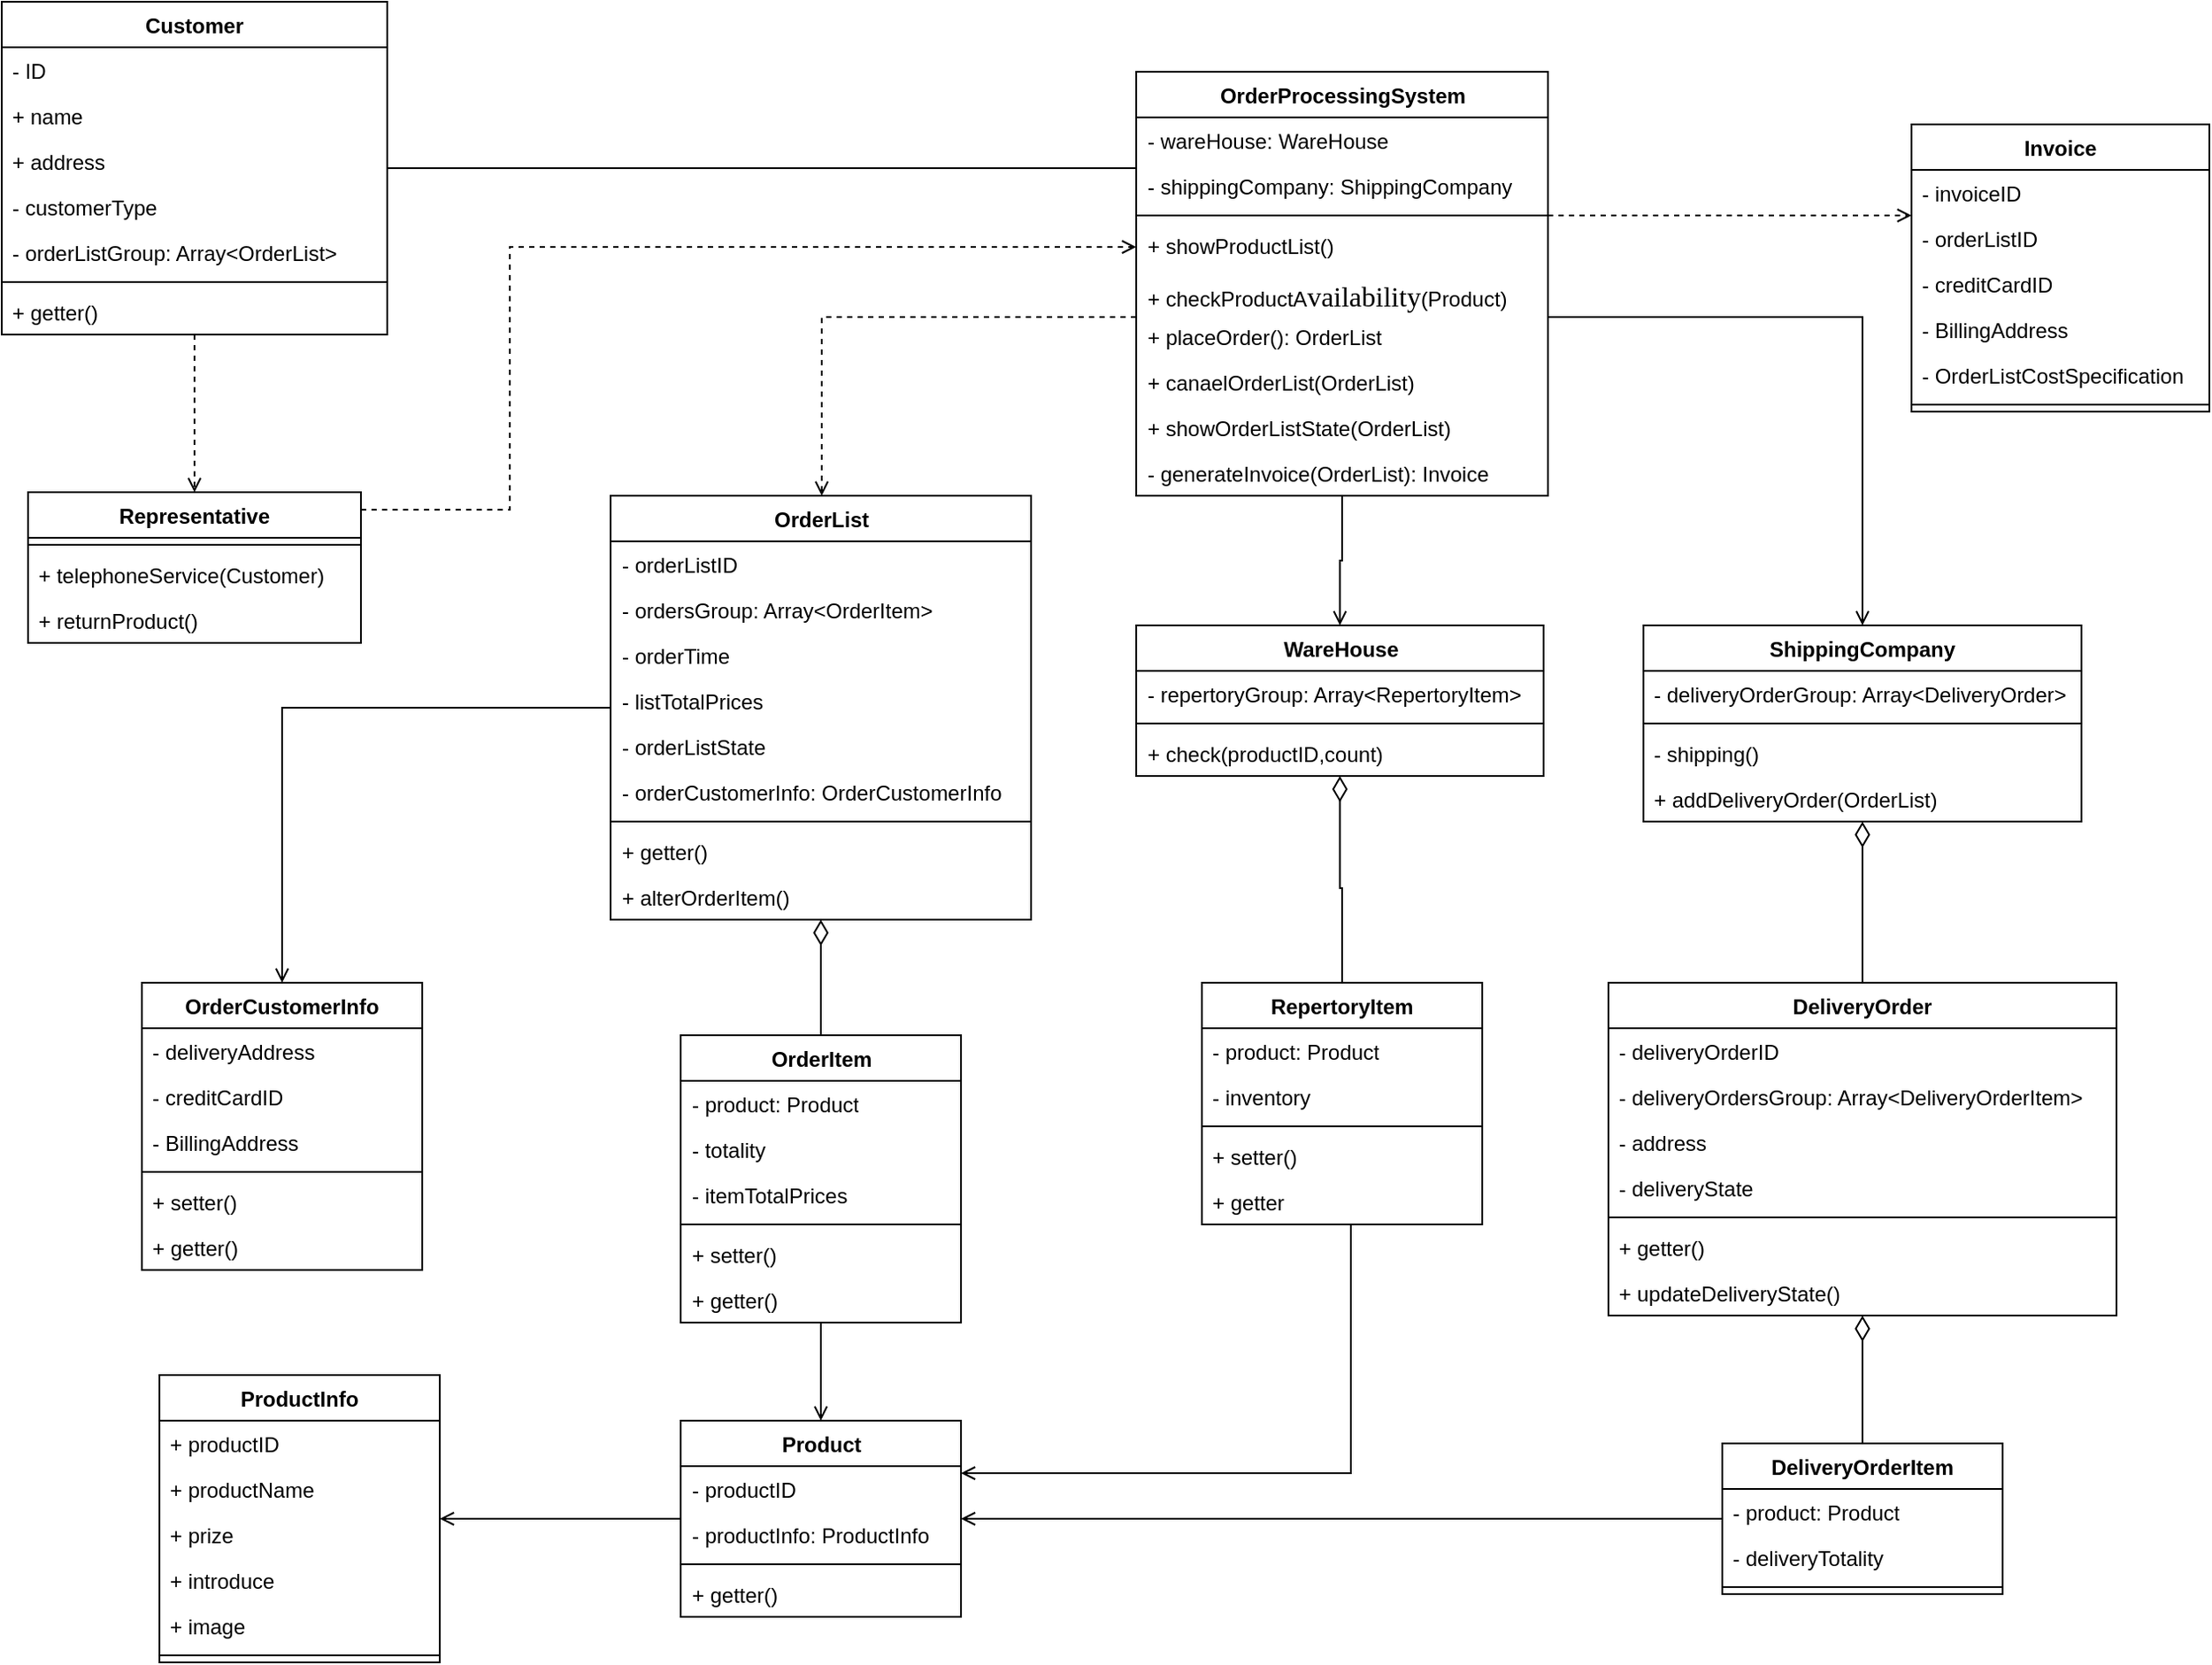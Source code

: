 <mxfile version="24.2.9" type="github">
  <diagram name="第 1 页" id="oKvAhKzEpgCFr4ve2nu9">
    <mxGraphModel dx="2316" dy="813" grid="1" gridSize="10" guides="1" tooltips="1" connect="1" arrows="1" fold="1" page="1" pageScale="1" pageWidth="827" pageHeight="1169" math="0" shadow="0">
      <root>
        <mxCell id="0" />
        <mxCell id="1" parent="0" />
        <mxCell id="QV_SMqiQQDVkxGpMwaXk-117" style="edgeStyle=orthogonalEdgeStyle;rounded=0;orthogonalLoop=1;jettySize=auto;html=1;endArrow=open;endFill=0;dashed=1;" parent="1" source="QV_SMqiQQDVkxGpMwaXk-1" target="QV_SMqiQQDVkxGpMwaXk-11" edge="1">
          <mxGeometry relative="1" as="geometry" />
        </mxCell>
        <mxCell id="QV_SMqiQQDVkxGpMwaXk-128" style="edgeStyle=orthogonalEdgeStyle;rounded=0;orthogonalLoop=1;jettySize=auto;html=1;endArrow=none;endFill=0;" parent="1" source="QV_SMqiQQDVkxGpMwaXk-1" target="QV_SMqiQQDVkxGpMwaXk-118" edge="1">
          <mxGeometry relative="1" as="geometry">
            <Array as="points">
              <mxPoint x="360" y="105" />
              <mxPoint x="360" y="105" />
            </Array>
          </mxGeometry>
        </mxCell>
        <mxCell id="QV_SMqiQQDVkxGpMwaXk-1" value="Customer" style="swimlane;fontStyle=1;align=center;verticalAlign=top;childLayout=stackLayout;horizontal=1;startSize=26;horizontalStack=0;resizeParent=1;resizeParentMax=0;resizeLast=0;collapsible=1;marginBottom=0;whiteSpace=wrap;html=1;" parent="1" vertex="1">
          <mxGeometry x="-90" y="10" width="220" height="190" as="geometry" />
        </mxCell>
        <mxCell id="QV_SMqiQQDVkxGpMwaXk-2" value="- ID" style="text;strokeColor=none;fillColor=none;align=left;verticalAlign=top;spacingLeft=4;spacingRight=4;overflow=hidden;rotatable=0;points=[[0,0.5],[1,0.5]];portConstraint=eastwest;whiteSpace=wrap;html=1;" parent="QV_SMqiQQDVkxGpMwaXk-1" vertex="1">
          <mxGeometry y="26" width="220" height="26" as="geometry" />
        </mxCell>
        <mxCell id="QV_SMqiQQDVkxGpMwaXk-7" value="+ name" style="text;strokeColor=none;fillColor=none;align=left;verticalAlign=top;spacingLeft=4;spacingRight=4;overflow=hidden;rotatable=0;points=[[0,0.5],[1,0.5]];portConstraint=eastwest;whiteSpace=wrap;html=1;" parent="QV_SMqiQQDVkxGpMwaXk-1" vertex="1">
          <mxGeometry y="52" width="220" height="26" as="geometry" />
        </mxCell>
        <mxCell id="QV_SMqiQQDVkxGpMwaXk-5" value="+ address" style="text;strokeColor=none;fillColor=none;align=left;verticalAlign=top;spacingLeft=4;spacingRight=4;overflow=hidden;rotatable=0;points=[[0,0.5],[1,0.5]];portConstraint=eastwest;whiteSpace=wrap;html=1;" parent="QV_SMqiQQDVkxGpMwaXk-1" vertex="1">
          <mxGeometry y="78" width="220" height="26" as="geometry" />
        </mxCell>
        <mxCell id="QV_SMqiQQDVkxGpMwaXk-10" value="- customerType" style="text;strokeColor=none;fillColor=none;align=left;verticalAlign=top;spacingLeft=4;spacingRight=4;overflow=hidden;rotatable=0;points=[[0,0.5],[1,0.5]];portConstraint=eastwest;whiteSpace=wrap;html=1;" parent="QV_SMqiQQDVkxGpMwaXk-1" vertex="1">
          <mxGeometry y="104" width="220" height="26" as="geometry" />
        </mxCell>
        <mxCell id="QV_SMqiQQDVkxGpMwaXk-55" value="- orderListGroup: Array&amp;lt;OrderList&amp;gt;" style="text;strokeColor=none;fillColor=none;align=left;verticalAlign=top;spacingLeft=4;spacingRight=4;overflow=hidden;rotatable=0;points=[[0,0.5],[1,0.5]];portConstraint=eastwest;whiteSpace=wrap;html=1;" parent="QV_SMqiQQDVkxGpMwaXk-1" vertex="1">
          <mxGeometry y="130" width="220" height="26" as="geometry" />
        </mxCell>
        <mxCell id="QV_SMqiQQDVkxGpMwaXk-3" value="" style="line;strokeWidth=1;fillColor=none;align=left;verticalAlign=middle;spacingTop=-1;spacingLeft=3;spacingRight=3;rotatable=0;labelPosition=right;points=[];portConstraint=eastwest;strokeColor=inherit;" parent="QV_SMqiQQDVkxGpMwaXk-1" vertex="1">
          <mxGeometry y="156" width="220" height="8" as="geometry" />
        </mxCell>
        <mxCell id="QV_SMqiQQDVkxGpMwaXk-20" value="+ getter()" style="text;strokeColor=none;fillColor=none;align=left;verticalAlign=top;spacingLeft=4;spacingRight=4;overflow=hidden;rotatable=0;points=[[0,0.5],[1,0.5]];portConstraint=eastwest;whiteSpace=wrap;html=1;" parent="QV_SMqiQQDVkxGpMwaXk-1" vertex="1">
          <mxGeometry y="164" width="220" height="26" as="geometry" />
        </mxCell>
        <mxCell id="QV_SMqiQQDVkxGpMwaXk-127" style="edgeStyle=orthogonalEdgeStyle;rounded=0;orthogonalLoop=1;jettySize=auto;html=1;dashed=1;endArrow=open;endFill=0;" parent="1" source="QV_SMqiQQDVkxGpMwaXk-11" target="QV_SMqiQQDVkxGpMwaXk-118" edge="1">
          <mxGeometry relative="1" as="geometry">
            <Array as="points">
              <mxPoint x="200" y="300" />
              <mxPoint x="200" y="150" />
            </Array>
          </mxGeometry>
        </mxCell>
        <mxCell id="QV_SMqiQQDVkxGpMwaXk-11" value="Representative" style="swimlane;fontStyle=1;align=center;verticalAlign=top;childLayout=stackLayout;horizontal=1;startSize=26;horizontalStack=0;resizeParent=1;resizeParentMax=0;resizeLast=0;collapsible=1;marginBottom=0;whiteSpace=wrap;html=1;" parent="1" vertex="1">
          <mxGeometry x="-75" y="290" width="190" height="86" as="geometry" />
        </mxCell>
        <mxCell id="QV_SMqiQQDVkxGpMwaXk-13" value="" style="line;strokeWidth=1;fillColor=none;align=left;verticalAlign=middle;spacingTop=-1;spacingLeft=3;spacingRight=3;rotatable=0;labelPosition=right;points=[];portConstraint=eastwest;strokeColor=inherit;" parent="QV_SMqiQQDVkxGpMwaXk-11" vertex="1">
          <mxGeometry y="26" width="190" height="8" as="geometry" />
        </mxCell>
        <mxCell id="QV_SMqiQQDVkxGpMwaXk-14" value="+ telephoneService(Customer)" style="text;strokeColor=none;fillColor=none;align=left;verticalAlign=top;spacingLeft=4;spacingRight=4;overflow=hidden;rotatable=0;points=[[0,0.5],[1,0.5]];portConstraint=eastwest;whiteSpace=wrap;html=1;" parent="QV_SMqiQQDVkxGpMwaXk-11" vertex="1">
          <mxGeometry y="34" width="190" height="26" as="geometry" />
        </mxCell>
        <mxCell id="uf2ozdsLVdbvXUs8tTIl-1" value="+ returnProduct()" style="text;strokeColor=none;fillColor=none;align=left;verticalAlign=top;spacingLeft=4;spacingRight=4;overflow=hidden;rotatable=0;points=[[0,0.5],[1,0.5]];portConstraint=eastwest;whiteSpace=wrap;html=1;" vertex="1" parent="QV_SMqiQQDVkxGpMwaXk-11">
          <mxGeometry y="60" width="190" height="26" as="geometry" />
        </mxCell>
        <mxCell id="QV_SMqiQQDVkxGpMwaXk-27" style="edgeStyle=orthogonalEdgeStyle;rounded=0;orthogonalLoop=1;jettySize=auto;html=1;endArrow=open;endFill=0;startSize=6;endSize=6;" parent="1" source="QV_SMqiQQDVkxGpMwaXk-15" target="QV_SMqiQQDVkxGpMwaXk-36" edge="1">
          <mxGeometry relative="1" as="geometry">
            <mxPoint x="610" y="316" as="targetPoint" />
          </mxGeometry>
        </mxCell>
        <mxCell id="QV_SMqiQQDVkxGpMwaXk-15" value="Product" style="swimlane;fontStyle=1;align=center;verticalAlign=top;childLayout=stackLayout;horizontal=1;startSize=26;horizontalStack=0;resizeParent=1;resizeParentMax=0;resizeLast=0;collapsible=1;marginBottom=0;whiteSpace=wrap;html=1;" parent="1" vertex="1">
          <mxGeometry x="297.5" y="820" width="160" height="112" as="geometry" />
        </mxCell>
        <mxCell id="QV_SMqiQQDVkxGpMwaXk-41" value="- productID" style="text;strokeColor=none;fillColor=none;align=left;verticalAlign=top;spacingLeft=4;spacingRight=4;overflow=hidden;rotatable=0;points=[[0,0.5],[1,0.5]];portConstraint=eastwest;whiteSpace=wrap;html=1;" parent="QV_SMqiQQDVkxGpMwaXk-15" vertex="1">
          <mxGeometry y="26" width="160" height="26" as="geometry" />
        </mxCell>
        <mxCell id="QV_SMqiQQDVkxGpMwaXk-16" value="- productInfo: ProductInfo" style="text;strokeColor=none;fillColor=none;align=left;verticalAlign=top;spacingLeft=4;spacingRight=4;overflow=hidden;rotatable=0;points=[[0,0.5],[1,0.5]];portConstraint=eastwest;whiteSpace=wrap;html=1;" parent="QV_SMqiQQDVkxGpMwaXk-15" vertex="1">
          <mxGeometry y="52" width="160" height="26" as="geometry" />
        </mxCell>
        <mxCell id="QV_SMqiQQDVkxGpMwaXk-17" value="" style="line;strokeWidth=1;fillColor=none;align=left;verticalAlign=middle;spacingTop=-1;spacingLeft=3;spacingRight=3;rotatable=0;labelPosition=right;points=[];portConstraint=eastwest;strokeColor=inherit;" parent="QV_SMqiQQDVkxGpMwaXk-15" vertex="1">
          <mxGeometry y="78" width="160" height="8" as="geometry" />
        </mxCell>
        <mxCell id="QV_SMqiQQDVkxGpMwaXk-18" value="+ getter()" style="text;strokeColor=none;fillColor=none;align=left;verticalAlign=top;spacingLeft=4;spacingRight=4;overflow=hidden;rotatable=0;points=[[0,0.5],[1,0.5]];portConstraint=eastwest;whiteSpace=wrap;html=1;" parent="QV_SMqiQQDVkxGpMwaXk-15" vertex="1">
          <mxGeometry y="86" width="160" height="26" as="geometry" />
        </mxCell>
        <mxCell id="QV_SMqiQQDVkxGpMwaXk-36" value="&lt;div style=&quot;text-align: left;&quot;&gt;&lt;span style=&quot;background-color: initial;&quot;&gt;ProductInfo&lt;/span&gt;&lt;/div&gt;" style="swimlane;fontStyle=1;align=center;verticalAlign=top;childLayout=stackLayout;horizontal=1;startSize=26;horizontalStack=0;resizeParent=1;resizeParentMax=0;resizeLast=0;collapsible=1;marginBottom=0;whiteSpace=wrap;html=1;" parent="1" vertex="1">
          <mxGeometry y="794" width="160" height="164" as="geometry" />
        </mxCell>
        <mxCell id="QV_SMqiQQDVkxGpMwaXk-22" value="+ productID" style="text;strokeColor=none;fillColor=none;align=left;verticalAlign=top;spacingLeft=4;spacingRight=4;overflow=hidden;rotatable=0;points=[[0,0.5],[1,0.5]];portConstraint=eastwest;whiteSpace=wrap;html=1;" parent="QV_SMqiQQDVkxGpMwaXk-36" vertex="1">
          <mxGeometry y="26" width="160" height="26" as="geometry" />
        </mxCell>
        <mxCell id="QV_SMqiQQDVkxGpMwaXk-26" value="+ productName" style="text;strokeColor=none;fillColor=none;align=left;verticalAlign=top;spacingLeft=4;spacingRight=4;overflow=hidden;rotatable=0;points=[[0,0.5],[1,0.5]];portConstraint=eastwest;whiteSpace=wrap;html=1;" parent="QV_SMqiQQDVkxGpMwaXk-36" vertex="1">
          <mxGeometry y="52" width="160" height="26" as="geometry" />
        </mxCell>
        <mxCell id="QV_SMqiQQDVkxGpMwaXk-23" value="+ prize" style="text;strokeColor=none;fillColor=none;align=left;verticalAlign=top;spacingLeft=4;spacingRight=4;overflow=hidden;rotatable=0;points=[[0,0.5],[1,0.5]];portConstraint=eastwest;whiteSpace=wrap;html=1;" parent="QV_SMqiQQDVkxGpMwaXk-36" vertex="1">
          <mxGeometry y="78" width="160" height="26" as="geometry" />
        </mxCell>
        <mxCell id="QV_SMqiQQDVkxGpMwaXk-24" value="+ introduce" style="text;strokeColor=none;fillColor=none;align=left;verticalAlign=top;spacingLeft=4;spacingRight=4;overflow=hidden;rotatable=0;points=[[0,0.5],[1,0.5]];portConstraint=eastwest;whiteSpace=wrap;html=1;" parent="QV_SMqiQQDVkxGpMwaXk-36" vertex="1">
          <mxGeometry y="104" width="160" height="26" as="geometry" />
        </mxCell>
        <mxCell id="QV_SMqiQQDVkxGpMwaXk-25" value="+ image" style="text;strokeColor=none;fillColor=none;align=left;verticalAlign=top;spacingLeft=4;spacingRight=4;overflow=hidden;rotatable=0;points=[[0,0.5],[1,0.5]];portConstraint=eastwest;whiteSpace=wrap;html=1;" parent="QV_SMqiQQDVkxGpMwaXk-36" vertex="1">
          <mxGeometry y="130" width="160" height="26" as="geometry" />
        </mxCell>
        <mxCell id="QV_SMqiQQDVkxGpMwaXk-38" value="" style="line;strokeWidth=1;fillColor=none;align=left;verticalAlign=middle;spacingTop=-1;spacingLeft=3;spacingRight=3;rotatable=0;labelPosition=right;points=[];portConstraint=eastwest;strokeColor=inherit;" parent="QV_SMqiQQDVkxGpMwaXk-36" vertex="1">
          <mxGeometry y="156" width="160" height="8" as="geometry" />
        </mxCell>
        <mxCell id="QV_SMqiQQDVkxGpMwaXk-54" style="edgeStyle=orthogonalEdgeStyle;rounded=0;orthogonalLoop=1;jettySize=auto;html=1;entryX=0.5;entryY=0;entryDx=0;entryDy=0;endArrow=none;endFill=0;startArrow=diamondThin;startFill=0;targetPerimeterSpacing=0;sourcePerimeterSpacing=0;endSize=6;startSize=12;" parent="1" source="QV_SMqiQQDVkxGpMwaXk-42" target="QV_SMqiQQDVkxGpMwaXk-46" edge="1">
          <mxGeometry relative="1" as="geometry" />
        </mxCell>
        <mxCell id="uf2ozdsLVdbvXUs8tTIl-7" style="edgeStyle=orthogonalEdgeStyle;rounded=0;orthogonalLoop=1;jettySize=auto;html=1;endArrow=open;endFill=0;" edge="1" parent="1" source="QV_SMqiQQDVkxGpMwaXk-42" target="QV_SMqiQQDVkxGpMwaXk-62">
          <mxGeometry relative="1" as="geometry" />
        </mxCell>
        <mxCell id="QV_SMqiQQDVkxGpMwaXk-42" value="OrderList" style="swimlane;fontStyle=1;align=center;verticalAlign=top;childLayout=stackLayout;horizontal=1;startSize=26;horizontalStack=0;resizeParent=1;resizeParentMax=0;resizeLast=0;collapsible=1;marginBottom=0;whiteSpace=wrap;html=1;" parent="1" vertex="1">
          <mxGeometry x="257.5" y="292" width="240" height="242" as="geometry" />
        </mxCell>
        <mxCell id="QV_SMqiQQDVkxGpMwaXk-57" value="- orderListID" style="text;strokeColor=none;fillColor=none;align=left;verticalAlign=top;spacingLeft=4;spacingRight=4;overflow=hidden;rotatable=0;points=[[0,0.5],[1,0.5]];portConstraint=eastwest;whiteSpace=wrap;html=1;" parent="QV_SMqiQQDVkxGpMwaXk-42" vertex="1">
          <mxGeometry y="26" width="240" height="26" as="geometry" />
        </mxCell>
        <mxCell id="QV_SMqiQQDVkxGpMwaXk-43" value="- ordersGroup: Array&amp;lt;OrderItem&amp;gt;" style="text;strokeColor=none;fillColor=none;align=left;verticalAlign=top;spacingLeft=4;spacingRight=4;overflow=hidden;rotatable=0;points=[[0,0.5],[1,0.5]];portConstraint=eastwest;whiteSpace=wrap;html=1;" parent="QV_SMqiQQDVkxGpMwaXk-42" vertex="1">
          <mxGeometry y="52" width="240" height="26" as="geometry" />
        </mxCell>
        <mxCell id="QV_SMqiQQDVkxGpMwaXk-58" value="- orderTime" style="text;strokeColor=none;fillColor=none;align=left;verticalAlign=top;spacingLeft=4;spacingRight=4;overflow=hidden;rotatable=0;points=[[0,0.5],[1,0.5]];portConstraint=eastwest;whiteSpace=wrap;html=1;" parent="QV_SMqiQQDVkxGpMwaXk-42" vertex="1">
          <mxGeometry y="78" width="240" height="26" as="geometry" />
        </mxCell>
        <mxCell id="QV_SMqiQQDVkxGpMwaXk-59" value="- listTotalPrices" style="text;strokeColor=none;fillColor=none;align=left;verticalAlign=top;spacingLeft=4;spacingRight=4;overflow=hidden;rotatable=0;points=[[0,0.5],[1,0.5]];portConstraint=eastwest;whiteSpace=wrap;html=1;" parent="QV_SMqiQQDVkxGpMwaXk-42" vertex="1">
          <mxGeometry y="104" width="240" height="26" as="geometry" />
        </mxCell>
        <mxCell id="uf2ozdsLVdbvXUs8tTIl-8" value="- orderListState" style="text;strokeColor=none;fillColor=none;align=left;verticalAlign=top;spacingLeft=4;spacingRight=4;overflow=hidden;rotatable=0;points=[[0,0.5],[1,0.5]];portConstraint=eastwest;whiteSpace=wrap;html=1;" vertex="1" parent="QV_SMqiQQDVkxGpMwaXk-42">
          <mxGeometry y="130" width="240" height="26" as="geometry" />
        </mxCell>
        <mxCell id="QV_SMqiQQDVkxGpMwaXk-60" value="- orderCustomerInfo: OrderCustomerInfo" style="text;strokeColor=none;fillColor=none;align=left;verticalAlign=top;spacingLeft=4;spacingRight=4;overflow=hidden;rotatable=0;points=[[0,0.5],[1,0.5]];portConstraint=eastwest;whiteSpace=wrap;html=1;" parent="QV_SMqiQQDVkxGpMwaXk-42" vertex="1">
          <mxGeometry y="156" width="240" height="26" as="geometry" />
        </mxCell>
        <mxCell id="QV_SMqiQQDVkxGpMwaXk-44" value="" style="line;strokeWidth=1;fillColor=none;align=left;verticalAlign=middle;spacingTop=-1;spacingLeft=3;spacingRight=3;rotatable=0;labelPosition=right;points=[];portConstraint=eastwest;strokeColor=inherit;" parent="QV_SMqiQQDVkxGpMwaXk-42" vertex="1">
          <mxGeometry y="182" width="240" height="8" as="geometry" />
        </mxCell>
        <mxCell id="uf2ozdsLVdbvXUs8tTIl-9" value="+ getter()" style="text;strokeColor=none;fillColor=none;align=left;verticalAlign=top;spacingLeft=4;spacingRight=4;overflow=hidden;rotatable=0;points=[[0,0.5],[1,0.5]];portConstraint=eastwest;whiteSpace=wrap;html=1;" vertex="1" parent="QV_SMqiQQDVkxGpMwaXk-42">
          <mxGeometry y="190" width="240" height="26" as="geometry" />
        </mxCell>
        <mxCell id="QV_SMqiQQDVkxGpMwaXk-45" value="+ alterOrderItem()" style="text;strokeColor=none;fillColor=none;align=left;verticalAlign=top;spacingLeft=4;spacingRight=4;overflow=hidden;rotatable=0;points=[[0,0.5],[1,0.5]];portConstraint=eastwest;whiteSpace=wrap;html=1;" parent="QV_SMqiQQDVkxGpMwaXk-42" vertex="1">
          <mxGeometry y="216" width="240" height="26" as="geometry" />
        </mxCell>
        <mxCell id="QV_SMqiQQDVkxGpMwaXk-139" style="edgeStyle=orthogonalEdgeStyle;rounded=0;orthogonalLoop=1;jettySize=auto;html=1;endArrow=open;endFill=0;" parent="1" source="QV_SMqiQQDVkxGpMwaXk-46" target="QV_SMqiQQDVkxGpMwaXk-15" edge="1">
          <mxGeometry relative="1" as="geometry" />
        </mxCell>
        <mxCell id="QV_SMqiQQDVkxGpMwaXk-46" value="OrderItem" style="swimlane;fontStyle=1;align=center;verticalAlign=top;childLayout=stackLayout;horizontal=1;startSize=26;horizontalStack=0;resizeParent=1;resizeParentMax=0;resizeLast=0;collapsible=1;marginBottom=0;whiteSpace=wrap;html=1;" parent="1" vertex="1">
          <mxGeometry x="297.5" y="600" width="160" height="164" as="geometry" />
        </mxCell>
        <mxCell id="QV_SMqiQQDVkxGpMwaXk-50" value="- product: Product" style="text;strokeColor=none;fillColor=none;align=left;verticalAlign=top;spacingLeft=4;spacingRight=4;overflow=hidden;rotatable=0;points=[[0,0.5],[1,0.5]];portConstraint=eastwest;whiteSpace=wrap;html=1;" parent="QV_SMqiQQDVkxGpMwaXk-46" vertex="1">
          <mxGeometry y="26" width="160" height="26" as="geometry" />
        </mxCell>
        <mxCell id="QV_SMqiQQDVkxGpMwaXk-52" value="-&amp;nbsp;totality" style="text;strokeColor=none;fillColor=none;align=left;verticalAlign=top;spacingLeft=4;spacingRight=4;overflow=hidden;rotatable=0;points=[[0,0.5],[1,0.5]];portConstraint=eastwest;whiteSpace=wrap;html=1;" parent="QV_SMqiQQDVkxGpMwaXk-46" vertex="1">
          <mxGeometry y="52" width="160" height="26" as="geometry" />
        </mxCell>
        <mxCell id="QV_SMqiQQDVkxGpMwaXk-51" value="- itemTotalPrices" style="text;strokeColor=none;fillColor=none;align=left;verticalAlign=top;spacingLeft=4;spacingRight=4;overflow=hidden;rotatable=0;points=[[0,0.5],[1,0.5]];portConstraint=eastwest;whiteSpace=wrap;html=1;" parent="QV_SMqiQQDVkxGpMwaXk-46" vertex="1">
          <mxGeometry y="78" width="160" height="26" as="geometry" />
        </mxCell>
        <mxCell id="QV_SMqiQQDVkxGpMwaXk-48" value="" style="line;strokeWidth=1;fillColor=none;align=left;verticalAlign=middle;spacingTop=-1;spacingLeft=3;spacingRight=3;rotatable=0;labelPosition=right;points=[];portConstraint=eastwest;strokeColor=inherit;" parent="QV_SMqiQQDVkxGpMwaXk-46" vertex="1">
          <mxGeometry y="104" width="160" height="8" as="geometry" />
        </mxCell>
        <mxCell id="QV_SMqiQQDVkxGpMwaXk-53" value="+ setter()" style="text;strokeColor=none;fillColor=none;align=left;verticalAlign=top;spacingLeft=4;spacingRight=4;overflow=hidden;rotatable=0;points=[[0,0.5],[1,0.5]];portConstraint=eastwest;whiteSpace=wrap;html=1;" parent="QV_SMqiQQDVkxGpMwaXk-46" vertex="1">
          <mxGeometry y="112" width="160" height="26" as="geometry" />
        </mxCell>
        <mxCell id="QV_SMqiQQDVkxGpMwaXk-49" value="+ getter()" style="text;strokeColor=none;fillColor=none;align=left;verticalAlign=top;spacingLeft=4;spacingRight=4;overflow=hidden;rotatable=0;points=[[0,0.5],[1,0.5]];portConstraint=eastwest;whiteSpace=wrap;html=1;" parent="QV_SMqiQQDVkxGpMwaXk-46" vertex="1">
          <mxGeometry y="138" width="160" height="26" as="geometry" />
        </mxCell>
        <mxCell id="QV_SMqiQQDVkxGpMwaXk-62" value="&lt;span style=&quot;text-align: left;&quot;&gt;OrderCustomerInfo&lt;/span&gt;" style="swimlane;fontStyle=1;align=center;verticalAlign=top;childLayout=stackLayout;horizontal=1;startSize=26;horizontalStack=0;resizeParent=1;resizeParentMax=0;resizeLast=0;collapsible=1;marginBottom=0;whiteSpace=wrap;html=1;" parent="1" vertex="1">
          <mxGeometry x="-10" y="570" width="160" height="164" as="geometry" />
        </mxCell>
        <mxCell id="QV_SMqiQQDVkxGpMwaXk-63" value="- deliveryAddress" style="text;strokeColor=none;fillColor=none;align=left;verticalAlign=top;spacingLeft=4;spacingRight=4;overflow=hidden;rotatable=0;points=[[0,0.5],[1,0.5]];portConstraint=eastwest;whiteSpace=wrap;html=1;" parent="QV_SMqiQQDVkxGpMwaXk-62" vertex="1">
          <mxGeometry y="26" width="160" height="26" as="geometry" />
        </mxCell>
        <mxCell id="QV_SMqiQQDVkxGpMwaXk-66" value="- creditCardID" style="text;strokeColor=none;fillColor=none;align=left;verticalAlign=top;spacingLeft=4;spacingRight=4;overflow=hidden;rotatable=0;points=[[0,0.5],[1,0.5]];portConstraint=eastwest;whiteSpace=wrap;html=1;" parent="QV_SMqiQQDVkxGpMwaXk-62" vertex="1">
          <mxGeometry y="52" width="160" height="26" as="geometry" />
        </mxCell>
        <mxCell id="QV_SMqiQQDVkxGpMwaXk-67" value="- BillingAddress" style="text;strokeColor=none;fillColor=none;align=left;verticalAlign=top;spacingLeft=4;spacingRight=4;overflow=hidden;rotatable=0;points=[[0,0.5],[1,0.5]];portConstraint=eastwest;whiteSpace=wrap;html=1;" parent="QV_SMqiQQDVkxGpMwaXk-62" vertex="1">
          <mxGeometry y="78" width="160" height="26" as="geometry" />
        </mxCell>
        <mxCell id="QV_SMqiQQDVkxGpMwaXk-64" value="" style="line;strokeWidth=1;fillColor=none;align=left;verticalAlign=middle;spacingTop=-1;spacingLeft=3;spacingRight=3;rotatable=0;labelPosition=right;points=[];portConstraint=eastwest;strokeColor=inherit;" parent="QV_SMqiQQDVkxGpMwaXk-62" vertex="1">
          <mxGeometry y="104" width="160" height="8" as="geometry" />
        </mxCell>
        <mxCell id="QV_SMqiQQDVkxGpMwaXk-68" value="+ setter()" style="text;strokeColor=none;fillColor=none;align=left;verticalAlign=top;spacingLeft=4;spacingRight=4;overflow=hidden;rotatable=0;points=[[0,0.5],[1,0.5]];portConstraint=eastwest;whiteSpace=wrap;html=1;" parent="QV_SMqiQQDVkxGpMwaXk-62" vertex="1">
          <mxGeometry y="112" width="160" height="26" as="geometry" />
        </mxCell>
        <mxCell id="QV_SMqiQQDVkxGpMwaXk-65" value="+ getter()" style="text;strokeColor=none;fillColor=none;align=left;verticalAlign=top;spacingLeft=4;spacingRight=4;overflow=hidden;rotatable=0;points=[[0,0.5],[1,0.5]];portConstraint=eastwest;whiteSpace=wrap;html=1;" parent="QV_SMqiQQDVkxGpMwaXk-62" vertex="1">
          <mxGeometry y="138" width="160" height="26" as="geometry" />
        </mxCell>
        <mxCell id="QV_SMqiQQDVkxGpMwaXk-84" style="edgeStyle=orthogonalEdgeStyle;rounded=0;orthogonalLoop=1;jettySize=auto;html=1;endArrow=none;endFill=0;entryX=0.5;entryY=0;entryDx=0;entryDy=0;startArrow=diamondThin;startFill=0;startSize=12;" parent="1" source="QV_SMqiQQDVkxGpMwaXk-74" target="QV_SMqiQQDVkxGpMwaXk-78" edge="1">
          <mxGeometry relative="1" as="geometry" />
        </mxCell>
        <mxCell id="QV_SMqiQQDVkxGpMwaXk-74" value="WareHouse" style="swimlane;fontStyle=1;align=center;verticalAlign=top;childLayout=stackLayout;horizontal=1;startSize=26;horizontalStack=0;resizeParent=1;resizeParentMax=0;resizeLast=0;collapsible=1;marginBottom=0;whiteSpace=wrap;html=1;" parent="1" vertex="1">
          <mxGeometry x="557.5" y="366" width="232.5" height="86" as="geometry" />
        </mxCell>
        <mxCell id="QV_SMqiQQDVkxGpMwaXk-75" value="- repertoryGroup: Array&amp;lt;RepertoryItem&amp;gt;&amp;nbsp;" style="text;strokeColor=none;fillColor=none;align=left;verticalAlign=top;spacingLeft=4;spacingRight=4;overflow=hidden;rotatable=0;points=[[0,0.5],[1,0.5]];portConstraint=eastwest;whiteSpace=wrap;html=1;" parent="QV_SMqiQQDVkxGpMwaXk-74" vertex="1">
          <mxGeometry y="26" width="232.5" height="26" as="geometry" />
        </mxCell>
        <mxCell id="QV_SMqiQQDVkxGpMwaXk-76" value="" style="line;strokeWidth=1;fillColor=none;align=left;verticalAlign=middle;spacingTop=-1;spacingLeft=3;spacingRight=3;rotatable=0;labelPosition=right;points=[];portConstraint=eastwest;strokeColor=inherit;" parent="QV_SMqiQQDVkxGpMwaXk-74" vertex="1">
          <mxGeometry y="52" width="232.5" height="8" as="geometry" />
        </mxCell>
        <mxCell id="QV_SMqiQQDVkxGpMwaXk-77" value="+ check(productID,count)" style="text;strokeColor=none;fillColor=none;align=left;verticalAlign=top;spacingLeft=4;spacingRight=4;overflow=hidden;rotatable=0;points=[[0,0.5],[1,0.5]];portConstraint=eastwest;whiteSpace=wrap;html=1;" parent="QV_SMqiQQDVkxGpMwaXk-74" vertex="1">
          <mxGeometry y="60" width="232.5" height="26" as="geometry" />
        </mxCell>
        <mxCell id="QV_SMqiQQDVkxGpMwaXk-140" style="edgeStyle=orthogonalEdgeStyle;rounded=0;orthogonalLoop=1;jettySize=auto;html=1;endArrow=open;endFill=0;" parent="1" source="QV_SMqiQQDVkxGpMwaXk-78" target="QV_SMqiQQDVkxGpMwaXk-15" edge="1">
          <mxGeometry relative="1" as="geometry">
            <Array as="points">
              <mxPoint x="680" y="850" />
            </Array>
          </mxGeometry>
        </mxCell>
        <mxCell id="QV_SMqiQQDVkxGpMwaXk-78" value="RepertoryItem" style="swimlane;fontStyle=1;align=center;verticalAlign=top;childLayout=stackLayout;horizontal=1;startSize=26;horizontalStack=0;resizeParent=1;resizeParentMax=0;resizeLast=0;collapsible=1;marginBottom=0;whiteSpace=wrap;html=1;" parent="1" vertex="1">
          <mxGeometry x="595" y="570" width="160" height="138" as="geometry">
            <mxRectangle x="610" y="420" width="120" height="30" as="alternateBounds" />
          </mxGeometry>
        </mxCell>
        <mxCell id="QV_SMqiQQDVkxGpMwaXk-79" value="- product: Product" style="text;strokeColor=none;fillColor=none;align=left;verticalAlign=top;spacingLeft=4;spacingRight=4;overflow=hidden;rotatable=0;points=[[0,0.5],[1,0.5]];portConstraint=eastwest;whiteSpace=wrap;html=1;" parent="QV_SMqiQQDVkxGpMwaXk-78" vertex="1">
          <mxGeometry y="26" width="160" height="26" as="geometry" />
        </mxCell>
        <mxCell id="QV_SMqiQQDVkxGpMwaXk-82" value="-&amp;nbsp;&lt;span style=&quot;background-color: initial;&quot;&gt;inventory&lt;/span&gt;" style="text;strokeColor=none;fillColor=none;align=left;verticalAlign=top;spacingLeft=4;spacingRight=4;overflow=hidden;rotatable=0;points=[[0,0.5],[1,0.5]];portConstraint=eastwest;whiteSpace=wrap;html=1;" parent="QV_SMqiQQDVkxGpMwaXk-78" vertex="1">
          <mxGeometry y="52" width="160" height="26" as="geometry" />
        </mxCell>
        <mxCell id="QV_SMqiQQDVkxGpMwaXk-80" value="" style="line;strokeWidth=1;fillColor=none;align=left;verticalAlign=middle;spacingTop=-1;spacingLeft=3;spacingRight=3;rotatable=0;labelPosition=right;points=[];portConstraint=eastwest;strokeColor=inherit;" parent="QV_SMqiQQDVkxGpMwaXk-78" vertex="1">
          <mxGeometry y="78" width="160" height="8" as="geometry" />
        </mxCell>
        <mxCell id="QV_SMqiQQDVkxGpMwaXk-81" value="+ setter()" style="text;strokeColor=none;fillColor=none;align=left;verticalAlign=top;spacingLeft=4;spacingRight=4;overflow=hidden;rotatable=0;points=[[0,0.5],[1,0.5]];portConstraint=eastwest;whiteSpace=wrap;html=1;" parent="QV_SMqiQQDVkxGpMwaXk-78" vertex="1">
          <mxGeometry y="86" width="160" height="26" as="geometry" />
        </mxCell>
        <mxCell id="QV_SMqiQQDVkxGpMwaXk-83" value="+ getter" style="text;strokeColor=none;fillColor=none;align=left;verticalAlign=top;spacingLeft=4;spacingRight=4;overflow=hidden;rotatable=0;points=[[0,0.5],[1,0.5]];portConstraint=eastwest;whiteSpace=wrap;html=1;" parent="QV_SMqiQQDVkxGpMwaXk-78" vertex="1">
          <mxGeometry y="112" width="160" height="26" as="geometry" />
        </mxCell>
        <mxCell id="QV_SMqiQQDVkxGpMwaXk-98" style="edgeStyle=orthogonalEdgeStyle;rounded=0;orthogonalLoop=1;jettySize=auto;html=1;endArrow=none;endFill=0;startArrow=diamondThin;startFill=0;endSize=6;startSize=12;" parent="1" source="QV_SMqiQQDVkxGpMwaXk-86" target="QV_SMqiQQDVkxGpMwaXk-90" edge="1">
          <mxGeometry relative="1" as="geometry" />
        </mxCell>
        <mxCell id="QV_SMqiQQDVkxGpMwaXk-86" value="DeliveryOrder" style="swimlane;fontStyle=1;align=center;verticalAlign=top;childLayout=stackLayout;horizontal=1;startSize=26;horizontalStack=0;resizeParent=1;resizeParentMax=0;resizeLast=0;collapsible=1;marginBottom=0;whiteSpace=wrap;html=1;" parent="1" vertex="1">
          <mxGeometry x="827" y="570" width="290" height="190" as="geometry" />
        </mxCell>
        <mxCell id="QV_SMqiQQDVkxGpMwaXk-99" value="- deliveryOrderID" style="text;strokeColor=none;fillColor=none;align=left;verticalAlign=top;spacingLeft=4;spacingRight=4;overflow=hidden;rotatable=0;points=[[0,0.5],[1,0.5]];portConstraint=eastwest;whiteSpace=wrap;html=1;" parent="QV_SMqiQQDVkxGpMwaXk-86" vertex="1">
          <mxGeometry y="26" width="290" height="26" as="geometry" />
        </mxCell>
        <mxCell id="QV_SMqiQQDVkxGpMwaXk-94" value="- deliveryOrdersGroup: Array&amp;lt;DeliveryOrderItem&amp;gt;" style="text;strokeColor=none;fillColor=none;align=left;verticalAlign=top;spacingLeft=4;spacingRight=4;overflow=hidden;rotatable=0;points=[[0,0.5],[1,0.5]];portConstraint=eastwest;whiteSpace=wrap;html=1;" parent="QV_SMqiQQDVkxGpMwaXk-86" vertex="1">
          <mxGeometry y="52" width="290" height="26" as="geometry" />
        </mxCell>
        <mxCell id="QV_SMqiQQDVkxGpMwaXk-102" value="- address" style="text;strokeColor=none;fillColor=none;align=left;verticalAlign=top;spacingLeft=4;spacingRight=4;overflow=hidden;rotatable=0;points=[[0,0.5],[1,0.5]];portConstraint=eastwest;whiteSpace=wrap;html=1;" parent="QV_SMqiQQDVkxGpMwaXk-86" vertex="1">
          <mxGeometry y="78" width="290" height="26" as="geometry" />
        </mxCell>
        <mxCell id="QV_SMqiQQDVkxGpMwaXk-100" value="- deliveryState" style="text;strokeColor=none;fillColor=none;align=left;verticalAlign=top;spacingLeft=4;spacingRight=4;overflow=hidden;rotatable=0;points=[[0,0.5],[1,0.5]];portConstraint=eastwest;whiteSpace=wrap;html=1;" parent="QV_SMqiQQDVkxGpMwaXk-86" vertex="1">
          <mxGeometry y="104" width="290" height="26" as="geometry" />
        </mxCell>
        <mxCell id="QV_SMqiQQDVkxGpMwaXk-88" value="" style="line;strokeWidth=1;fillColor=none;align=left;verticalAlign=middle;spacingTop=-1;spacingLeft=3;spacingRight=3;rotatable=0;labelPosition=right;points=[];portConstraint=eastwest;strokeColor=inherit;" parent="QV_SMqiQQDVkxGpMwaXk-86" vertex="1">
          <mxGeometry y="130" width="290" height="8" as="geometry" />
        </mxCell>
        <mxCell id="QV_SMqiQQDVkxGpMwaXk-89" value="+ getter()" style="text;strokeColor=none;fillColor=none;align=left;verticalAlign=top;spacingLeft=4;spacingRight=4;overflow=hidden;rotatable=0;points=[[0,0.5],[1,0.5]];portConstraint=eastwest;whiteSpace=wrap;html=1;" parent="QV_SMqiQQDVkxGpMwaXk-86" vertex="1">
          <mxGeometry y="138" width="290" height="26" as="geometry" />
        </mxCell>
        <mxCell id="QV_SMqiQQDVkxGpMwaXk-101" value="+ updateDeliveryState()" style="text;strokeColor=none;fillColor=none;align=left;verticalAlign=top;spacingLeft=4;spacingRight=4;overflow=hidden;rotatable=0;points=[[0,0.5],[1,0.5]];portConstraint=eastwest;whiteSpace=wrap;html=1;" parent="QV_SMqiQQDVkxGpMwaXk-86" vertex="1">
          <mxGeometry y="164" width="290" height="26" as="geometry" />
        </mxCell>
        <mxCell id="QV_SMqiQQDVkxGpMwaXk-136" style="edgeStyle=orthogonalEdgeStyle;rounded=0;orthogonalLoop=1;jettySize=auto;html=1;endArrow=open;endFill=0;" parent="1" source="QV_SMqiQQDVkxGpMwaXk-90" target="QV_SMqiQQDVkxGpMwaXk-15" edge="1">
          <mxGeometry relative="1" as="geometry" />
        </mxCell>
        <mxCell id="QV_SMqiQQDVkxGpMwaXk-90" value="DeliveryOrderItem" style="swimlane;fontStyle=1;align=center;verticalAlign=top;childLayout=stackLayout;horizontal=1;startSize=26;horizontalStack=0;resizeParent=1;resizeParentMax=0;resizeLast=0;collapsible=1;marginBottom=0;whiteSpace=wrap;html=1;" parent="1" vertex="1">
          <mxGeometry x="892" y="833" width="160" height="86" as="geometry" />
        </mxCell>
        <mxCell id="QV_SMqiQQDVkxGpMwaXk-96" value="- product: Product" style="text;strokeColor=none;fillColor=none;align=left;verticalAlign=top;spacingLeft=4;spacingRight=4;overflow=hidden;rotatable=0;points=[[0,0.5],[1,0.5]];portConstraint=eastwest;whiteSpace=wrap;html=1;" parent="QV_SMqiQQDVkxGpMwaXk-90" vertex="1">
          <mxGeometry y="26" width="160" height="26" as="geometry" />
        </mxCell>
        <mxCell id="QV_SMqiQQDVkxGpMwaXk-91" value="- deliveryTotality" style="text;strokeColor=none;fillColor=none;align=left;verticalAlign=top;spacingLeft=4;spacingRight=4;overflow=hidden;rotatable=0;points=[[0,0.5],[1,0.5]];portConstraint=eastwest;whiteSpace=wrap;html=1;" parent="QV_SMqiQQDVkxGpMwaXk-90" vertex="1">
          <mxGeometry y="52" width="160" height="26" as="geometry" />
        </mxCell>
        <mxCell id="QV_SMqiQQDVkxGpMwaXk-92" value="" style="line;strokeWidth=1;fillColor=none;align=left;verticalAlign=middle;spacingTop=-1;spacingLeft=3;spacingRight=3;rotatable=0;labelPosition=right;points=[];portConstraint=eastwest;strokeColor=inherit;" parent="QV_SMqiQQDVkxGpMwaXk-90" vertex="1">
          <mxGeometry y="78" width="160" height="8" as="geometry" />
        </mxCell>
        <mxCell id="QV_SMqiQQDVkxGpMwaXk-103" value="Invoice" style="swimlane;fontStyle=1;align=center;verticalAlign=top;childLayout=stackLayout;horizontal=1;startSize=26;horizontalStack=0;resizeParent=1;resizeParentMax=0;resizeLast=0;collapsible=1;marginBottom=0;whiteSpace=wrap;html=1;" parent="1" vertex="1">
          <mxGeometry x="1000" y="80" width="170" height="164" as="geometry" />
        </mxCell>
        <mxCell id="QV_SMqiQQDVkxGpMwaXk-104" value="- invoiceID" style="text;strokeColor=none;fillColor=none;align=left;verticalAlign=top;spacingLeft=4;spacingRight=4;overflow=hidden;rotatable=0;points=[[0,0.5],[1,0.5]];portConstraint=eastwest;whiteSpace=wrap;html=1;" parent="QV_SMqiQQDVkxGpMwaXk-103" vertex="1">
          <mxGeometry y="26" width="170" height="26" as="geometry" />
        </mxCell>
        <mxCell id="QV_SMqiQQDVkxGpMwaXk-108" value="- orderListID" style="text;strokeColor=none;fillColor=none;align=left;verticalAlign=top;spacingLeft=4;spacingRight=4;overflow=hidden;rotatable=0;points=[[0,0.5],[1,0.5]];portConstraint=eastwest;whiteSpace=wrap;html=1;" parent="QV_SMqiQQDVkxGpMwaXk-103" vertex="1">
          <mxGeometry y="52" width="170" height="26" as="geometry" />
        </mxCell>
        <mxCell id="QV_SMqiQQDVkxGpMwaXk-110" value="- creditCardID" style="text;strokeColor=none;fillColor=none;align=left;verticalAlign=top;spacingLeft=4;spacingRight=4;overflow=hidden;rotatable=0;points=[[0,0.5],[1,0.5]];portConstraint=eastwest;whiteSpace=wrap;html=1;" parent="QV_SMqiQQDVkxGpMwaXk-103" vertex="1">
          <mxGeometry y="78" width="170" height="26" as="geometry" />
        </mxCell>
        <mxCell id="QV_SMqiQQDVkxGpMwaXk-111" value="- BillingAddress" style="text;strokeColor=none;fillColor=none;align=left;verticalAlign=top;spacingLeft=4;spacingRight=4;overflow=hidden;rotatable=0;points=[[0,0.5],[1,0.5]];portConstraint=eastwest;whiteSpace=wrap;html=1;" parent="QV_SMqiQQDVkxGpMwaXk-103" vertex="1">
          <mxGeometry y="104" width="170" height="26" as="geometry" />
        </mxCell>
        <mxCell id="QV_SMqiQQDVkxGpMwaXk-107" value="- OrderListCostSpecification" style="text;strokeColor=none;fillColor=none;align=left;verticalAlign=top;spacingLeft=4;spacingRight=4;overflow=hidden;rotatable=0;points=[[0,0.5],[1,0.5]];portConstraint=eastwest;whiteSpace=wrap;html=1;" parent="QV_SMqiQQDVkxGpMwaXk-103" vertex="1">
          <mxGeometry y="130" width="170" height="26" as="geometry" />
        </mxCell>
        <mxCell id="QV_SMqiQQDVkxGpMwaXk-105" value="" style="line;strokeWidth=1;fillColor=none;align=left;verticalAlign=middle;spacingTop=-1;spacingLeft=3;spacingRight=3;rotatable=0;labelPosition=right;points=[];portConstraint=eastwest;strokeColor=inherit;" parent="QV_SMqiQQDVkxGpMwaXk-103" vertex="1">
          <mxGeometry y="156" width="170" height="8" as="geometry" />
        </mxCell>
        <mxCell id="QV_SMqiQQDVkxGpMwaXk-116" style="edgeStyle=orthogonalEdgeStyle;rounded=0;orthogonalLoop=1;jettySize=auto;html=1;endArrow=none;endFill=0;startArrow=diamondThin;startFill=0;startSize=12;" parent="1" source="QV_SMqiQQDVkxGpMwaXk-112" target="QV_SMqiQQDVkxGpMwaXk-86" edge="1">
          <mxGeometry relative="1" as="geometry" />
        </mxCell>
        <mxCell id="QV_SMqiQQDVkxGpMwaXk-112" value="ShippingCompany" style="swimlane;fontStyle=1;align=center;verticalAlign=top;childLayout=stackLayout;horizontal=1;startSize=26;horizontalStack=0;resizeParent=1;resizeParentMax=0;resizeLast=0;collapsible=1;marginBottom=0;whiteSpace=wrap;html=1;" parent="1" vertex="1">
          <mxGeometry x="847" y="366" width="250" height="112" as="geometry" />
        </mxCell>
        <mxCell id="QV_SMqiQQDVkxGpMwaXk-113" value="- deliveryOrderGroup: Array&amp;lt;DeliveryOrder&amp;gt;" style="text;strokeColor=none;fillColor=none;align=left;verticalAlign=top;spacingLeft=4;spacingRight=4;overflow=hidden;rotatable=0;points=[[0,0.5],[1,0.5]];portConstraint=eastwest;whiteSpace=wrap;html=1;" parent="QV_SMqiQQDVkxGpMwaXk-112" vertex="1">
          <mxGeometry y="26" width="250" height="26" as="geometry" />
        </mxCell>
        <mxCell id="QV_SMqiQQDVkxGpMwaXk-114" value="" style="line;strokeWidth=1;fillColor=none;align=left;verticalAlign=middle;spacingTop=-1;spacingLeft=3;spacingRight=3;rotatable=0;labelPosition=right;points=[];portConstraint=eastwest;strokeColor=inherit;" parent="QV_SMqiQQDVkxGpMwaXk-112" vertex="1">
          <mxGeometry y="52" width="250" height="8" as="geometry" />
        </mxCell>
        <mxCell id="QV_SMqiQQDVkxGpMwaXk-115" value="- shipping()" style="text;strokeColor=none;fillColor=none;align=left;verticalAlign=top;spacingLeft=4;spacingRight=4;overflow=hidden;rotatable=0;points=[[0,0.5],[1,0.5]];portConstraint=eastwest;whiteSpace=wrap;html=1;" parent="QV_SMqiQQDVkxGpMwaXk-112" vertex="1">
          <mxGeometry y="60" width="250" height="26" as="geometry" />
        </mxCell>
        <mxCell id="QV_SMqiQQDVkxGpMwaXk-134" value="+ addDeliveryOrder(OrderList)" style="text;strokeColor=none;fillColor=none;align=left;verticalAlign=top;spacingLeft=4;spacingRight=4;overflow=hidden;rotatable=0;points=[[0,0.5],[1,0.5]];portConstraint=eastwest;whiteSpace=wrap;html=1;" parent="QV_SMqiQQDVkxGpMwaXk-112" vertex="1">
          <mxGeometry y="86" width="250" height="26" as="geometry" />
        </mxCell>
        <mxCell id="QV_SMqiQQDVkxGpMwaXk-130" style="edgeStyle=orthogonalEdgeStyle;rounded=0;orthogonalLoop=1;jettySize=auto;html=1;endArrow=open;endFill=0;dashed=1;" parent="1" source="QV_SMqiQQDVkxGpMwaXk-118" target="QV_SMqiQQDVkxGpMwaXk-42" edge="1">
          <mxGeometry relative="1" as="geometry">
            <Array as="points">
              <mxPoint x="378" y="190" />
            </Array>
          </mxGeometry>
        </mxCell>
        <mxCell id="QV_SMqiQQDVkxGpMwaXk-131" style="edgeStyle=orthogonalEdgeStyle;rounded=0;orthogonalLoop=1;jettySize=auto;html=1;endArrow=open;endFill=0;" parent="1" source="QV_SMqiQQDVkxGpMwaXk-118" target="QV_SMqiQQDVkxGpMwaXk-74" edge="1">
          <mxGeometry relative="1" as="geometry" />
        </mxCell>
        <mxCell id="QV_SMqiQQDVkxGpMwaXk-141" style="edgeStyle=orthogonalEdgeStyle;rounded=0;orthogonalLoop=1;jettySize=auto;html=1;endArrow=open;endFill=0;" parent="1" source="QV_SMqiQQDVkxGpMwaXk-118" target="QV_SMqiQQDVkxGpMwaXk-112" edge="1">
          <mxGeometry relative="1" as="geometry">
            <Array as="points">
              <mxPoint x="972" y="190" />
            </Array>
          </mxGeometry>
        </mxCell>
        <mxCell id="uf2ozdsLVdbvXUs8tTIl-5" style="edgeStyle=orthogonalEdgeStyle;rounded=0;orthogonalLoop=1;jettySize=auto;html=1;endArrow=open;endFill=0;dashed=1;" edge="1" parent="1" source="QV_SMqiQQDVkxGpMwaXk-118" target="QV_SMqiQQDVkxGpMwaXk-103">
          <mxGeometry relative="1" as="geometry">
            <Array as="points">
              <mxPoint x="850" y="132" />
              <mxPoint x="850" y="132" />
            </Array>
          </mxGeometry>
        </mxCell>
        <mxCell id="QV_SMqiQQDVkxGpMwaXk-118" value="OrderProcessingSystem" style="swimlane;fontStyle=1;align=center;verticalAlign=top;childLayout=stackLayout;horizontal=1;startSize=26;horizontalStack=0;resizeParent=1;resizeParentMax=0;resizeLast=0;collapsible=1;marginBottom=0;whiteSpace=wrap;html=1;" parent="1" vertex="1">
          <mxGeometry x="557.5" y="50" width="235" height="242" as="geometry" />
        </mxCell>
        <mxCell id="QV_SMqiQQDVkxGpMwaXk-132" value="- wareHouse: WareHouse" style="text;strokeColor=none;fillColor=none;align=left;verticalAlign=top;spacingLeft=4;spacingRight=4;overflow=hidden;rotatable=0;points=[[0,0.5],[1,0.5]];portConstraint=eastwest;whiteSpace=wrap;html=1;" parent="QV_SMqiQQDVkxGpMwaXk-118" vertex="1">
          <mxGeometry y="26" width="235" height="26" as="geometry" />
        </mxCell>
        <mxCell id="QV_SMqiQQDVkxGpMwaXk-142" value="- shippingCompany: ShippingCompany" style="text;strokeColor=none;fillColor=none;align=left;verticalAlign=top;spacingLeft=4;spacingRight=4;overflow=hidden;rotatable=0;points=[[0,0.5],[1,0.5]];portConstraint=eastwest;whiteSpace=wrap;html=1;" parent="QV_SMqiQQDVkxGpMwaXk-118" vertex="1">
          <mxGeometry y="52" width="235" height="26" as="geometry" />
        </mxCell>
        <mxCell id="QV_SMqiQQDVkxGpMwaXk-120" value="" style="line;strokeWidth=1;fillColor=none;align=left;verticalAlign=middle;spacingTop=-1;spacingLeft=3;spacingRight=3;rotatable=0;labelPosition=right;points=[];portConstraint=eastwest;strokeColor=inherit;" parent="QV_SMqiQQDVkxGpMwaXk-118" vertex="1">
          <mxGeometry y="78" width="235" height="8" as="geometry" />
        </mxCell>
        <mxCell id="QV_SMqiQQDVkxGpMwaXk-121" value="+ showProductList()" style="text;strokeColor=none;fillColor=none;align=left;verticalAlign=top;spacingLeft=4;spacingRight=4;overflow=hidden;rotatable=0;points=[[0,0.5],[1,0.5]];portConstraint=eastwest;whiteSpace=wrap;html=1;" parent="QV_SMqiQQDVkxGpMwaXk-118" vertex="1">
          <mxGeometry y="86" width="235" height="26" as="geometry" />
        </mxCell>
        <mxCell id="QV_SMqiQQDVkxGpMwaXk-133" value="+ checkProductA&lt;span style=&quot;font-family: Calibri; font-size: 12pt; background-color: initial;&quot;&gt;vailability&lt;/span&gt;&lt;span style=&quot;background-color: initial;&quot;&gt;(Product)&lt;/span&gt;" style="text;strokeColor=none;fillColor=none;align=left;verticalAlign=top;spacingLeft=4;spacingRight=4;overflow=hidden;rotatable=0;points=[[0,0.5],[1,0.5]];portConstraint=eastwest;whiteSpace=wrap;html=1;" parent="QV_SMqiQQDVkxGpMwaXk-118" vertex="1">
          <mxGeometry y="112" width="235" height="26" as="geometry" />
        </mxCell>
        <mxCell id="QV_SMqiQQDVkxGpMwaXk-129" value="+ placeOrder(): OrderList" style="text;strokeColor=none;fillColor=none;align=left;verticalAlign=top;spacingLeft=4;spacingRight=4;overflow=hidden;rotatable=0;points=[[0,0.5],[1,0.5]];portConstraint=eastwest;whiteSpace=wrap;html=1;" parent="QV_SMqiQQDVkxGpMwaXk-118" vertex="1">
          <mxGeometry y="138" width="235" height="26" as="geometry" />
        </mxCell>
        <mxCell id="QV_SMqiQQDVkxGpMwaXk-56" value="+ canaelOrderList(OrderList)" style="text;strokeColor=none;fillColor=none;align=left;verticalAlign=top;spacingLeft=4;spacingRight=4;overflow=hidden;rotatable=0;points=[[0,0.5],[1,0.5]];portConstraint=eastwest;whiteSpace=wrap;html=1;" parent="QV_SMqiQQDVkxGpMwaXk-118" vertex="1">
          <mxGeometry y="164" width="235" height="26" as="geometry" />
        </mxCell>
        <mxCell id="uf2ozdsLVdbvXUs8tTIl-6" value="+ showOrderListState(OrderList)" style="text;strokeColor=none;fillColor=none;align=left;verticalAlign=top;spacingLeft=4;spacingRight=4;overflow=hidden;rotatable=0;points=[[0,0.5],[1,0.5]];portConstraint=eastwest;whiteSpace=wrap;html=1;" vertex="1" parent="QV_SMqiQQDVkxGpMwaXk-118">
          <mxGeometry y="190" width="235" height="26" as="geometry" />
        </mxCell>
        <mxCell id="uf2ozdsLVdbvXUs8tTIl-4" value="- generateInvoice(OrderList): Invoice" style="text;strokeColor=none;fillColor=none;align=left;verticalAlign=top;spacingLeft=4;spacingRight=4;overflow=hidden;rotatable=0;points=[[0,0.5],[1,0.5]];portConstraint=eastwest;whiteSpace=wrap;html=1;" vertex="1" parent="QV_SMqiQQDVkxGpMwaXk-118">
          <mxGeometry y="216" width="235" height="26" as="geometry" />
        </mxCell>
      </root>
    </mxGraphModel>
  </diagram>
</mxfile>
